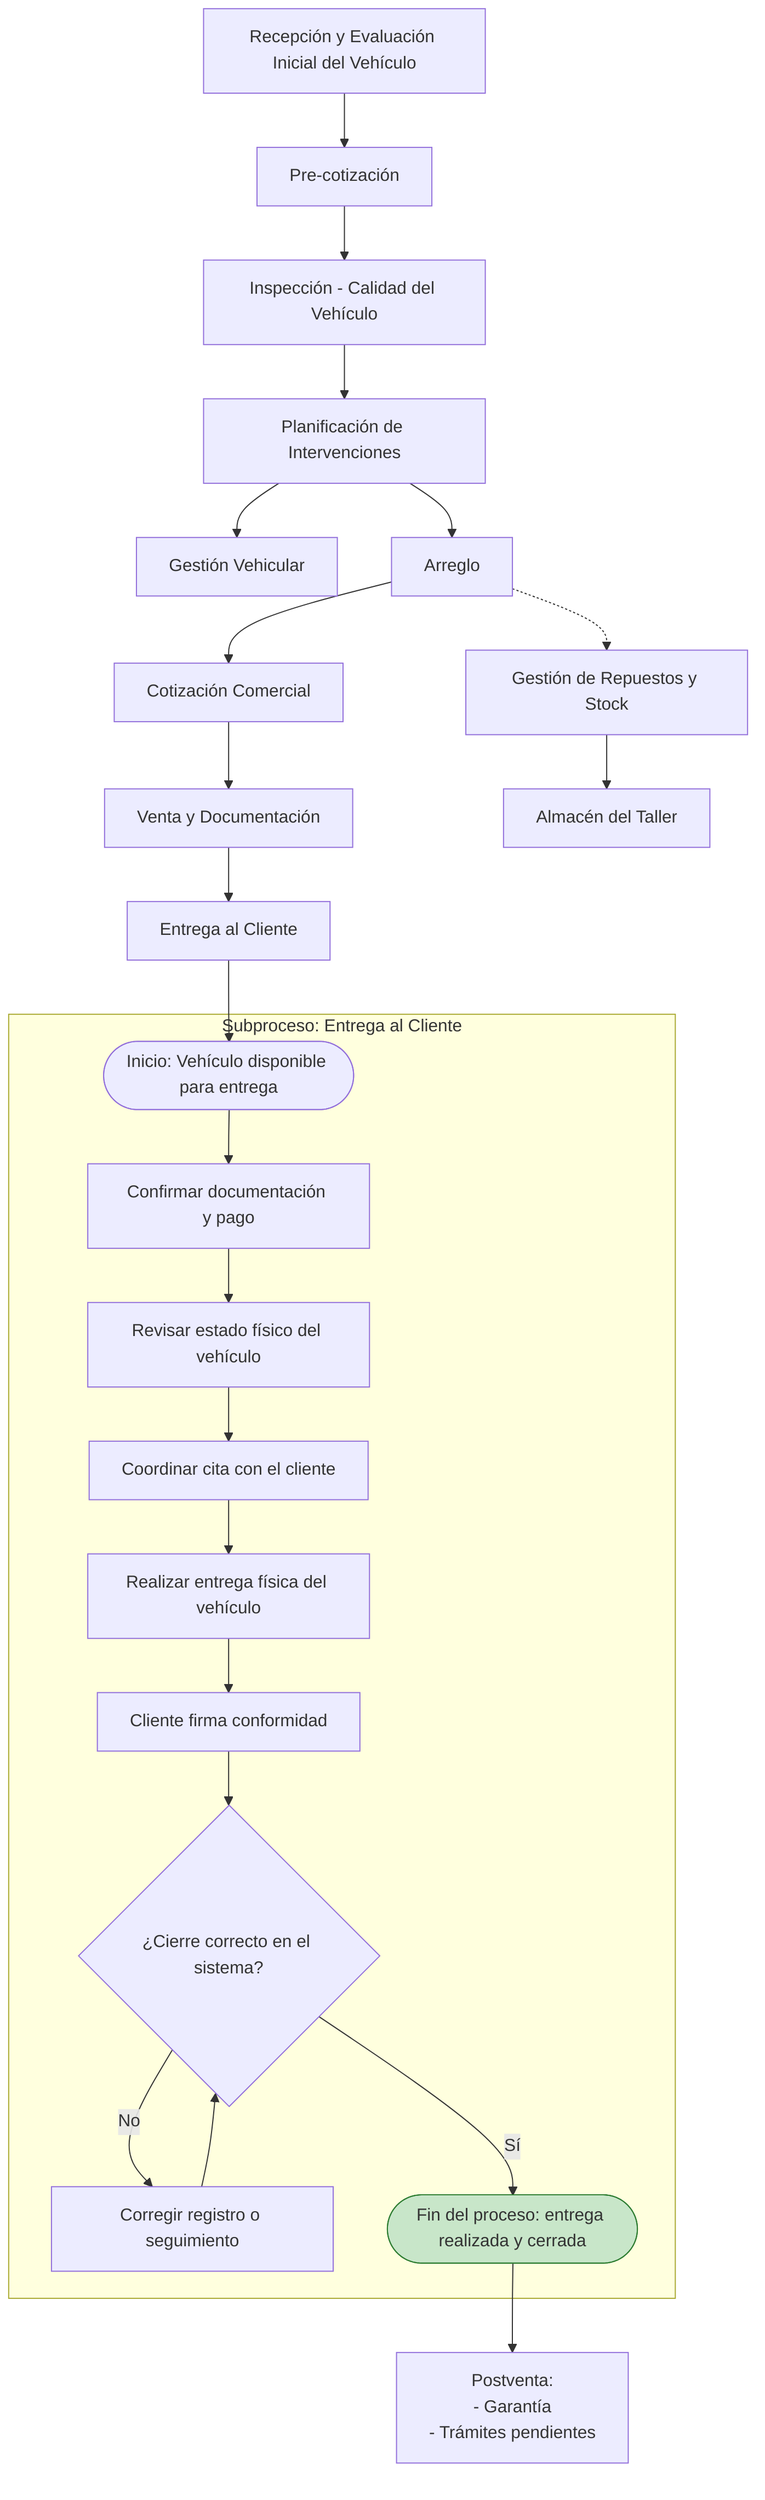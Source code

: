 flowchart TD
  %% Definición de estilos
  classDef fin_exito fill:#c8e6c9,stroke:#2e7d32;
  classDef fin_error fill:#ffcdd2,stroke:#c62828;

  %% Mapa de procesos central
  REC["Recepción y Evaluación Inicial del Vehículo"]
  PRE["Pre-cotización"]
  CAL1["Inspección - Calidad del Vehículo"]
  PLAN["Planificación de Intervenciones"]
  GEST["Gestión Vehicular"]
  TALLER["Arreglo"]
  COT["Cotización Comercial"]
  VTA["Venta y Documentación"]
  ENT["Entrega al Cliente"]
  POSV["Postventa:<br/>- Garantía<br/>- Trámites pendientes"]
  REP["Gestión de Repuestos y Stock"]
  ALM["Almacén del Taller"]

  REC --> PRE --> CAL1 --> PLAN
  PLAN --> GEST
  PLAN --> TALLER
  TALLER --> COT
  COT --> VTA
  VTA --> ENT

  %% Conexiones de soporte
  TALLER -.-> REP
  REP --> ALM

  %% Subproceso: Entrega al Cliente
  subgraph D["Subproceso: Entrega al Cliente"]
    D_Start(["Inicio: Vehículo disponible para entrega"])
    D_Start --> D_ConfDoc["Confirmar documentación y pago"]
    D_ConfDoc --> D_RevVeh["Revisar estado físico del vehículo"]
    D_RevVeh --> D_Cita["Coordinar cita con el cliente"]
    D_Cita --> D_Entrega["Realizar entrega física del vehículo"]
    D_Entrega --> D_Firma["Cliente firma conformidad"]
    D_Firma --> D_Cierre{"¿Cierre correcto en el sistema?"}

    D_Cierre -- No --> D_Corr["Corregir registro o seguimiento"]
    D_Corr --> D_Cierre

    D_Cierre -- Sí --> D_Fin(["Fin del proceso: entrega realizada y cerrada"])
    class D_Fin fin_exito
  end

  %% Enlace del subproceso al flujo general
  ENT --> D_Start
  D_Fin --> POSV